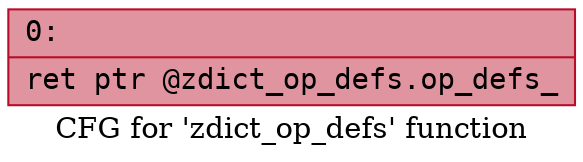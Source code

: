 digraph "CFG for 'zdict_op_defs' function" {
	label="CFG for 'zdict_op_defs' function";

	Node0x600003c00230 [shape=record,color="#b70d28ff", style=filled, fillcolor="#b70d2870" fontname="Courier",label="{0:\l|  ret ptr @zdict_op_defs.op_defs_\l}"];
}
